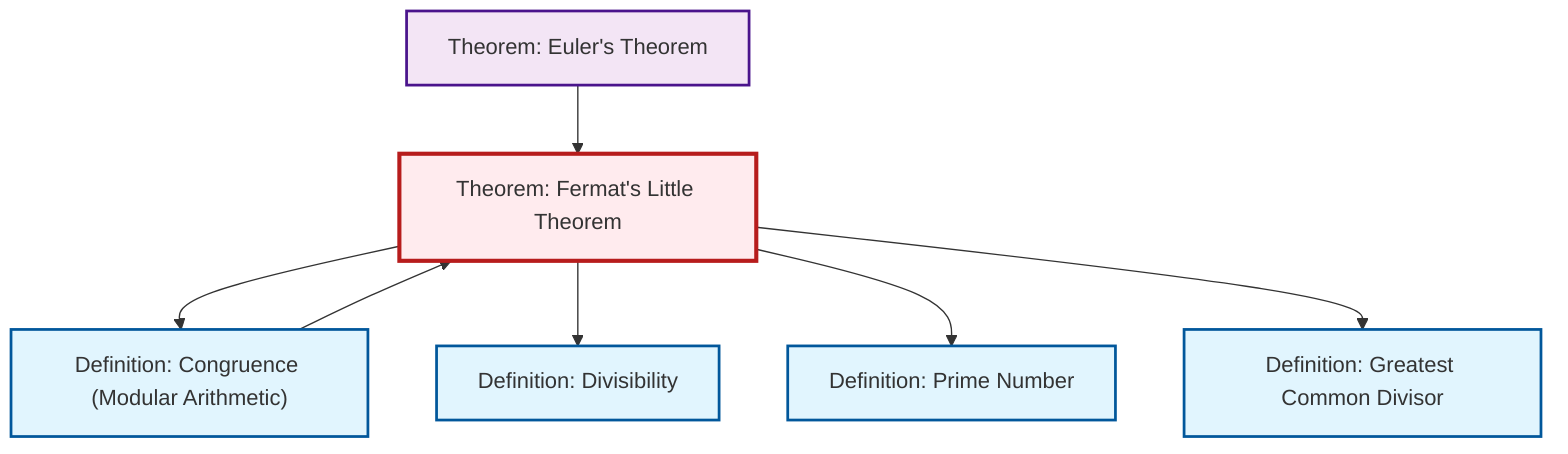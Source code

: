 graph TD
    classDef definition fill:#e1f5fe,stroke:#01579b,stroke-width:2px
    classDef theorem fill:#f3e5f5,stroke:#4a148c,stroke-width:2px
    classDef axiom fill:#fff3e0,stroke:#e65100,stroke-width:2px
    classDef example fill:#e8f5e9,stroke:#1b5e20,stroke-width:2px
    classDef current fill:#ffebee,stroke:#b71c1c,stroke-width:3px
    thm-euler["Theorem: Euler's Theorem"]:::theorem
    def-prime["Definition: Prime Number"]:::definition
    def-gcd["Definition: Greatest Common Divisor"]:::definition
    def-congruence["Definition: Congruence (Modular Arithmetic)"]:::definition
    thm-fermat-little["Theorem: Fermat's Little Theorem"]:::theorem
    def-divisibility["Definition: Divisibility"]:::definition
    thm-fermat-little --> def-congruence
    def-congruence --> thm-fermat-little
    thm-euler --> thm-fermat-little
    thm-fermat-little --> def-divisibility
    thm-fermat-little --> def-prime
    thm-fermat-little --> def-gcd
    class thm-fermat-little current